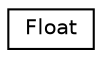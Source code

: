 digraph "Graphical Class Hierarchy"
{
 // LATEX_PDF_SIZE
  edge [fontname="Helvetica",fontsize="10",labelfontname="Helvetica",labelfontsize="10"];
  node [fontname="Helvetica",fontsize="10",shape=record];
  rankdir="LR";
  Node0 [label="Float",height=0.2,width=0.4,color="black", fillcolor="white", style="filled",URL="$classFloat.html",tooltip="Float variable."];
}
